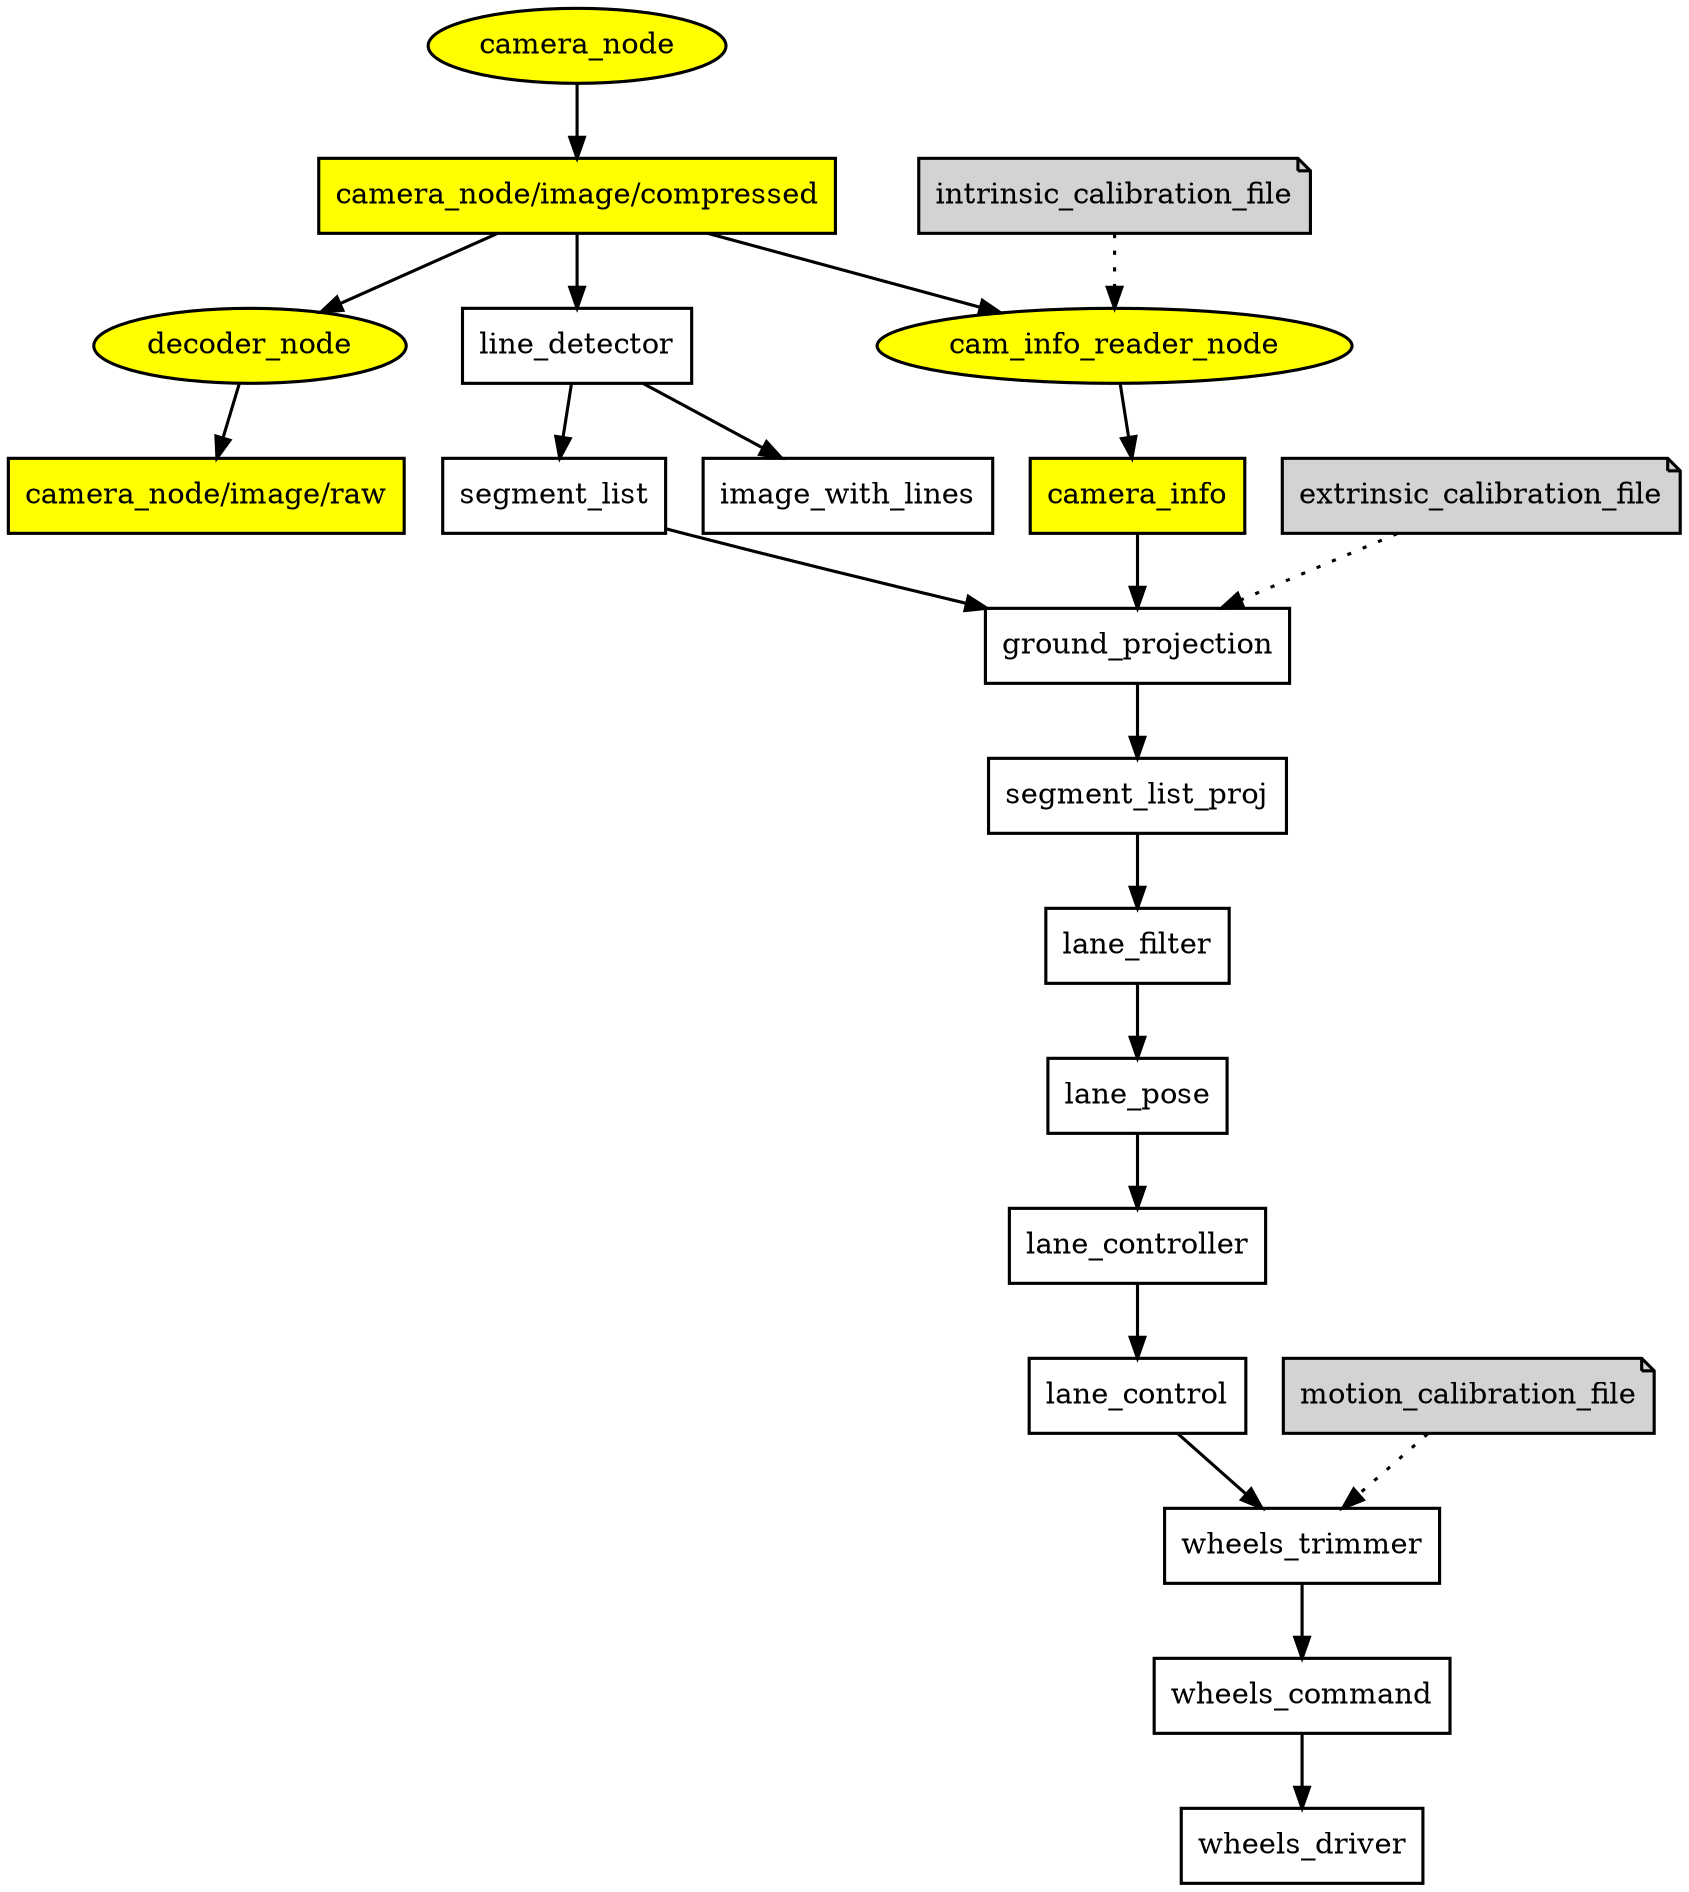 digraph D {
	fontname="sans";

	edge [penwidth=1.5]
	node [penwidth=1.5]

	// Nodes
	node [shape=ellipse,style=filled,fillcolor=white];
	//wheels_driver[label="wheels_drive"];
	camera_node[label="camera_node",fillcolor=yellow];
	decoder_node[label="decoder_node",fillcolor=yellow];
	cam_info_reader_node[label="cam_info_reader_node",fillcolor=yellow];
	//lane_controller[label="lane_controller"];
	//line_detector[label="line_detector"];
	//ground_projection[label="ground_projection"];
	//wheels_trimmer[label="wheels_trimmer"];
	//lane_filter[label="lane_filter"]; 

	// Files
	node [shape=note,style=filled,fillcolor=""];
	motion_calibration_file;
	extrinsic_calibration_file;
	intrinsic_calibration_file;

	// Topics
	node [shape=box,style=filled,fillcolor=white];
	//segment_list;
	//segment_list_proj;
	//image_with_lines;
	//lane_control;
	//wheels_command;
	//segment_list;
	//segment_list_proj;
	//lane_pose;
	//image_with_lines;
	image_compressed[label="camera_node/image/compressed",fillcolor=yellow];
	image_raw[label="camera_node/image/raw",fillcolor=yellow];
	camera_info[fillcolor=yellow];

	//Connection
	camera_node->image_compressed;
	intrinsic_calibration_file->cam_info_reader_node[style="dotted"];
	image_compressed->cam_info_reader_node;
	cam_info_reader_node->camera_info;
	image_compressed->line_detector;
	image_compressed->decoder_node;
	decoder_node->image_raw;
	line_detector->segment_list #[label="SegmentList.msg"];
	line_detector->image_with_lines #[label="sensor_msgs/Image.msg"]
	lane_filter->lane_pose #[label="LaneReading.msg"];
	lane_pose->lane_controller #[label="LaneReading.msg"];
	lane_controller->lane_control;
	extrinsic_calibration_file->ground_projection[style="dotted"];
	camera_info->ground_projection;
	segment_list->ground_projection;
	ground_projection->segment_list_proj;
	segment_list_proj->lane_filter;

	motion_calibration_file->wheels_trimmer[style="dotted"]
	lane_control->wheels_trimmer;
	wheels_trimmer->wheels_command;
	wheels_command->wheels_driver;

}
